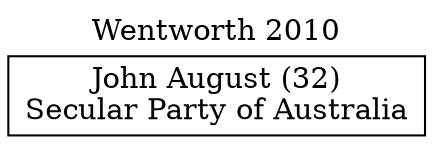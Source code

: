 // House preference flow
digraph "John August (32)_Wentworth_2010" {
	graph [label="Wentworth 2010" labelloc=t mclimit=10]
	node [shape=box]
	"John August (32)" [label="John August (32)
Secular Party of Australia"]
}
